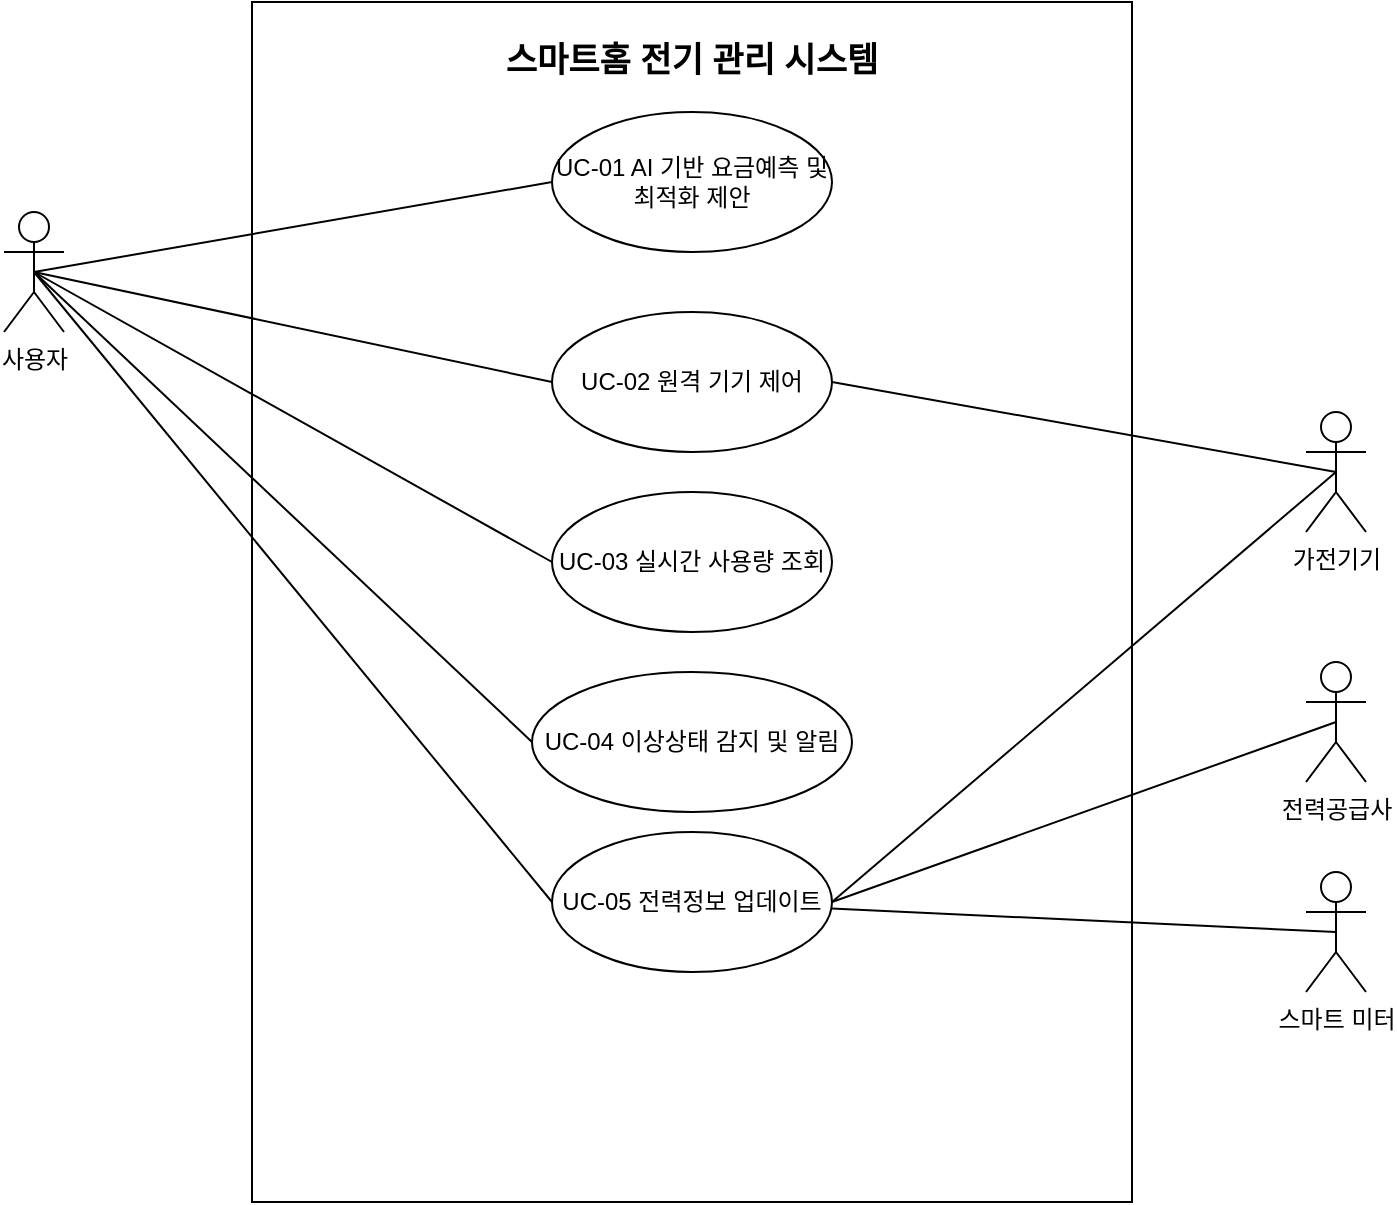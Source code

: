<mxfile version="28.1.1">
  <diagram name="UseCaseModel" id="mtb0sJFK-1cN7i5dOqM4">
    <mxGraphModel dx="1681" dy="933" grid="1" gridSize="10" guides="1" tooltips="1" connect="1" arrows="1" fold="1" page="1" pageScale="1" pageWidth="827" pageHeight="1169" math="0" shadow="0">
      <root>
        <mxCell id="0" />
        <mxCell id="1" parent="0" />
        <mxCell id="JvUOeEXDJDTDxTC4g6xs-10" value="&lt;h3&gt;&lt;br&gt;&lt;/h3&gt;" style="rounded=0;whiteSpace=wrap;html=1;" vertex="1" parent="1">
          <mxGeometry x="173" y="225" width="440" height="600" as="geometry" />
        </mxCell>
        <mxCell id="JvUOeEXDJDTDxTC4g6xs-18" style="rounded=0;orthogonalLoop=1;jettySize=auto;html=1;exitX=0.5;exitY=0.5;exitDx=0;exitDy=0;exitPerimeter=0;entryX=0;entryY=0.5;entryDx=0;entryDy=0;endArrow=none;endFill=0;" edge="1" parent="1" source="JvUOeEXDJDTDxTC4g6xs-1" target="JvUOeEXDJDTDxTC4g6xs-14">
          <mxGeometry relative="1" as="geometry" />
        </mxCell>
        <mxCell id="JvUOeEXDJDTDxTC4g6xs-24" style="rounded=0;orthogonalLoop=1;jettySize=auto;html=1;exitX=0.5;exitY=0.5;exitDx=0;exitDy=0;exitPerimeter=0;entryX=0;entryY=0.5;entryDx=0;entryDy=0;endArrow=none;endFill=0;" edge="1" parent="1" source="JvUOeEXDJDTDxTC4g6xs-1" target="JvUOeEXDJDTDxTC4g6xs-13">
          <mxGeometry relative="1" as="geometry" />
        </mxCell>
        <mxCell id="JvUOeEXDJDTDxTC4g6xs-27" style="rounded=0;orthogonalLoop=1;jettySize=auto;html=1;exitX=0.5;exitY=0.5;exitDx=0;exitDy=0;exitPerimeter=0;entryX=0;entryY=0.5;entryDx=0;entryDy=0;endArrow=none;endFill=0;" edge="1" parent="1" source="JvUOeEXDJDTDxTC4g6xs-1" target="JvUOeEXDJDTDxTC4g6xs-11">
          <mxGeometry relative="1" as="geometry" />
        </mxCell>
        <mxCell id="JvUOeEXDJDTDxTC4g6xs-29" style="rounded=0;orthogonalLoop=1;jettySize=auto;html=1;exitX=0.5;exitY=0.5;exitDx=0;exitDy=0;exitPerimeter=0;entryX=0;entryY=0.5;entryDx=0;entryDy=0;endArrow=none;endFill=0;" edge="1" parent="1" source="JvUOeEXDJDTDxTC4g6xs-1" target="JvUOeEXDJDTDxTC4g6xs-12">
          <mxGeometry relative="1" as="geometry" />
        </mxCell>
        <mxCell id="JvUOeEXDJDTDxTC4g6xs-31" style="rounded=0;orthogonalLoop=1;jettySize=auto;html=1;exitX=0.5;exitY=0.5;exitDx=0;exitDy=0;exitPerimeter=0;entryX=0;entryY=0.5;entryDx=0;entryDy=0;endArrow=none;endFill=0;jumpStyle=none;" edge="1" parent="1" source="JvUOeEXDJDTDxTC4g6xs-1" target="JvUOeEXDJDTDxTC4g6xs-15">
          <mxGeometry relative="1" as="geometry" />
        </mxCell>
        <mxCell id="JvUOeEXDJDTDxTC4g6xs-1" value="사용자" style="shape=umlActor;verticalLabelPosition=bottom;verticalAlign=top;html=1;" vertex="1" parent="1">
          <mxGeometry x="49" y="330" width="30" height="60" as="geometry" />
        </mxCell>
        <mxCell id="JvUOeEXDJDTDxTC4g6xs-3" value="가전기기" style="shape=umlActor;verticalLabelPosition=bottom;verticalAlign=top;html=1;" vertex="1" parent="1">
          <mxGeometry x="700" y="430" width="30" height="60" as="geometry" />
        </mxCell>
        <mxCell id="JvUOeEXDJDTDxTC4g6xs-35" style="rounded=0;orthogonalLoop=1;jettySize=auto;html=1;exitX=0.5;exitY=0.5;exitDx=0;exitDy=0;exitPerimeter=0;endArrow=none;endFill=0;" edge="1" parent="1" source="JvUOeEXDJDTDxTC4g6xs-4" target="JvUOeEXDJDTDxTC4g6xs-14">
          <mxGeometry relative="1" as="geometry" />
        </mxCell>
        <mxCell id="JvUOeEXDJDTDxTC4g6xs-4" value="스마트 미터" style="shape=umlActor;verticalLabelPosition=bottom;verticalAlign=top;html=1;" vertex="1" parent="1">
          <mxGeometry x="700" y="660" width="30" height="60" as="geometry" />
        </mxCell>
        <mxCell id="JvUOeEXDJDTDxTC4g6xs-6" value="전력공급사" style="shape=umlActor;verticalLabelPosition=bottom;verticalAlign=top;html=1;" vertex="1" parent="1">
          <mxGeometry x="700" y="555" width="30" height="60" as="geometry" />
        </mxCell>
        <mxCell id="JvUOeEXDJDTDxTC4g6xs-11" value="UC-01 AI 기반 요금예측 및 최적화 제안" style="ellipse;whiteSpace=wrap;html=1;" vertex="1" parent="1">
          <mxGeometry x="323" y="280" width="140" height="70" as="geometry" />
        </mxCell>
        <mxCell id="JvUOeEXDJDTDxTC4g6xs-12" value="UC-03 실시간 사용량 조회" style="ellipse;whiteSpace=wrap;html=1;" vertex="1" parent="1">
          <mxGeometry x="323" y="470" width="140" height="70" as="geometry" />
        </mxCell>
        <mxCell id="JvUOeEXDJDTDxTC4g6xs-13" value="UC-02 원격 기기 제어" style="ellipse;whiteSpace=wrap;html=1;" vertex="1" parent="1">
          <mxGeometry x="323" y="380" width="140" height="70" as="geometry" />
        </mxCell>
        <mxCell id="JvUOeEXDJDTDxTC4g6xs-19" style="rounded=0;orthogonalLoop=1;jettySize=auto;html=1;exitX=1;exitY=0.5;exitDx=0;exitDy=0;endArrow=none;endFill=0;entryX=0.5;entryY=0.5;entryDx=0;entryDy=0;entryPerimeter=0;" edge="1" parent="1" source="JvUOeEXDJDTDxTC4g6xs-14" target="JvUOeEXDJDTDxTC4g6xs-6">
          <mxGeometry relative="1" as="geometry" />
        </mxCell>
        <mxCell id="JvUOeEXDJDTDxTC4g6xs-14" value="UC-05 전력정보 업데이트" style="ellipse;whiteSpace=wrap;html=1;" vertex="1" parent="1">
          <mxGeometry x="323" y="640" width="140" height="70" as="geometry" />
        </mxCell>
        <mxCell id="JvUOeEXDJDTDxTC4g6xs-15" value="UC-04 이상상태 감지 및 알림" style="ellipse;whiteSpace=wrap;html=1;" vertex="1" parent="1">
          <mxGeometry x="313" y="560" width="160" height="70" as="geometry" />
        </mxCell>
        <mxCell id="JvUOeEXDJDTDxTC4g6xs-26" style="rounded=0;orthogonalLoop=1;jettySize=auto;html=1;exitX=1;exitY=0.5;exitDx=0;exitDy=0;entryX=0.5;entryY=0.5;entryDx=0;entryDy=0;entryPerimeter=0;endArrow=none;endFill=0;" edge="1" parent="1" source="JvUOeEXDJDTDxTC4g6xs-13" target="JvUOeEXDJDTDxTC4g6xs-3">
          <mxGeometry relative="1" as="geometry" />
        </mxCell>
        <mxCell id="JvUOeEXDJDTDxTC4g6xs-33" value="스마트홈 전기 관리 시스템" style="text;html=1;align=center;verticalAlign=middle;whiteSpace=wrap;rounded=0;fontStyle=1;fontSize=17;" vertex="1" parent="1">
          <mxGeometry x="286" y="240" width="214" height="30" as="geometry" />
        </mxCell>
        <mxCell id="JvUOeEXDJDTDxTC4g6xs-36" style="rounded=0;orthogonalLoop=1;jettySize=auto;html=1;exitX=1;exitY=0.5;exitDx=0;exitDy=0;entryX=0.5;entryY=0.5;entryDx=0;entryDy=0;entryPerimeter=0;endArrow=none;endFill=0;" edge="1" parent="1" source="JvUOeEXDJDTDxTC4g6xs-14" target="JvUOeEXDJDTDxTC4g6xs-3">
          <mxGeometry relative="1" as="geometry" />
        </mxCell>
      </root>
    </mxGraphModel>
  </diagram>
</mxfile>
